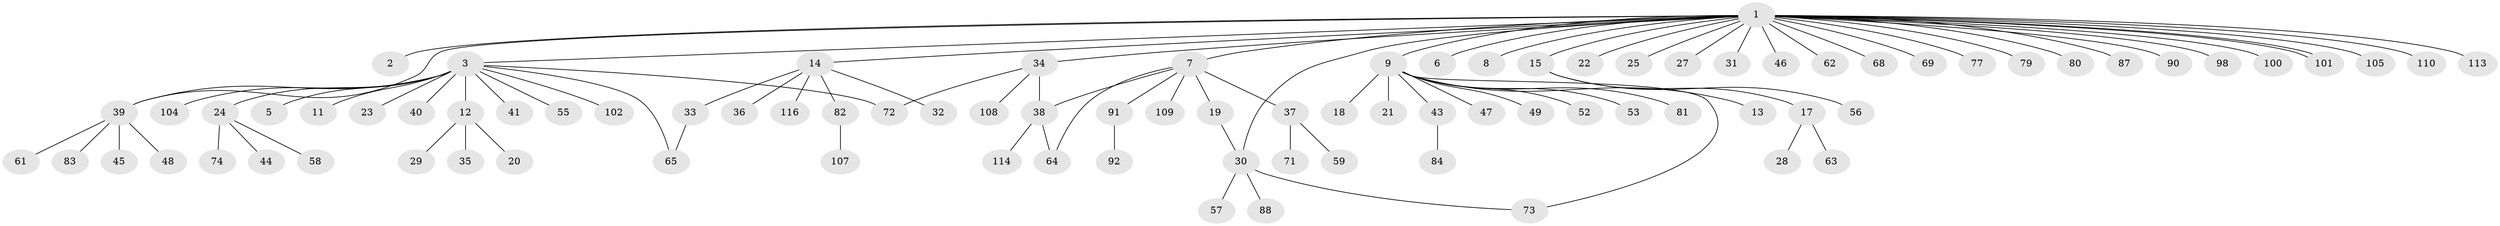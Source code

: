 // original degree distribution, {35: 0.008620689655172414, 1: 0.6120689655172413, 10: 0.008620689655172414, 8: 0.017241379310344827, 9: 0.008620689655172414, 2: 0.1810344827586207, 5: 0.05172413793103448, 3: 0.08620689655172414, 4: 0.008620689655172414, 6: 0.008620689655172414, 7: 0.008620689655172414}
// Generated by graph-tools (version 1.1) at 2025/41/03/06/25 10:41:48]
// undirected, 87 vertices, 94 edges
graph export_dot {
graph [start="1"]
  node [color=gray90,style=filled];
  1 [super="+103"];
  2;
  3 [super="+4"];
  5;
  6;
  7 [super="+10"];
  8;
  9 [super="+42"];
  11;
  12 [super="+75"];
  13;
  14 [super="+16"];
  15 [super="+26"];
  17 [super="+66"];
  18 [super="+85"];
  19;
  20;
  21;
  22;
  23 [super="+95"];
  24 [super="+51"];
  25;
  27 [super="+50"];
  28;
  29;
  30 [super="+54"];
  31;
  32 [super="+60"];
  33 [super="+67"];
  34 [super="+93"];
  35;
  36;
  37;
  38;
  39 [super="+112"];
  40 [super="+94"];
  41 [super="+111"];
  43 [super="+115"];
  44 [super="+78"];
  45;
  46 [super="+76"];
  47;
  48;
  49;
  52;
  53 [super="+89"];
  55;
  56;
  57;
  58;
  59;
  61;
  62;
  63;
  64 [super="+106"];
  65 [super="+70"];
  68;
  69;
  71;
  72;
  73 [super="+86"];
  74;
  77;
  79 [super="+99"];
  80;
  81;
  82 [super="+96"];
  83;
  84;
  87;
  88;
  90;
  91 [super="+97"];
  92;
  98;
  100;
  101;
  102;
  104;
  105;
  107;
  108;
  109;
  110;
  113;
  114;
  116;
  1 -- 2;
  1 -- 3;
  1 -- 6;
  1 -- 7 [weight=2];
  1 -- 8;
  1 -- 9;
  1 -- 14;
  1 -- 15;
  1 -- 22;
  1 -- 25;
  1 -- 27;
  1 -- 30;
  1 -- 31;
  1 -- 34 [weight=2];
  1 -- 39;
  1 -- 46;
  1 -- 62;
  1 -- 68;
  1 -- 69;
  1 -- 77;
  1 -- 79 [weight=2];
  1 -- 80;
  1 -- 87;
  1 -- 90;
  1 -- 98;
  1 -- 100;
  1 -- 101;
  1 -- 101;
  1 -- 105;
  1 -- 110;
  1 -- 113;
  3 -- 5;
  3 -- 11;
  3 -- 39 [weight=2];
  3 -- 40;
  3 -- 41;
  3 -- 55 [weight=2];
  3 -- 102;
  3 -- 65;
  3 -- 72;
  3 -- 104;
  3 -- 12;
  3 -- 23;
  3 -- 24;
  7 -- 19;
  7 -- 37;
  7 -- 38;
  7 -- 64;
  7 -- 91;
  7 -- 109;
  9 -- 13;
  9 -- 18;
  9 -- 21;
  9 -- 43;
  9 -- 52;
  9 -- 81;
  9 -- 47;
  9 -- 53;
  9 -- 49;
  9 -- 73;
  12 -- 20;
  12 -- 29;
  12 -- 35;
  14 -- 32;
  14 -- 33;
  14 -- 82;
  14 -- 116;
  14 -- 36;
  15 -- 17;
  15 -- 56;
  17 -- 28;
  17 -- 63;
  19 -- 30;
  24 -- 44;
  24 -- 58;
  24 -- 74;
  30 -- 57;
  30 -- 73;
  30 -- 88;
  33 -- 65;
  34 -- 38;
  34 -- 72;
  34 -- 108;
  37 -- 59;
  37 -- 71;
  38 -- 64 [weight=2];
  38 -- 114;
  39 -- 45;
  39 -- 48;
  39 -- 61;
  39 -- 83;
  43 -- 84;
  82 -- 107;
  91 -- 92;
}
